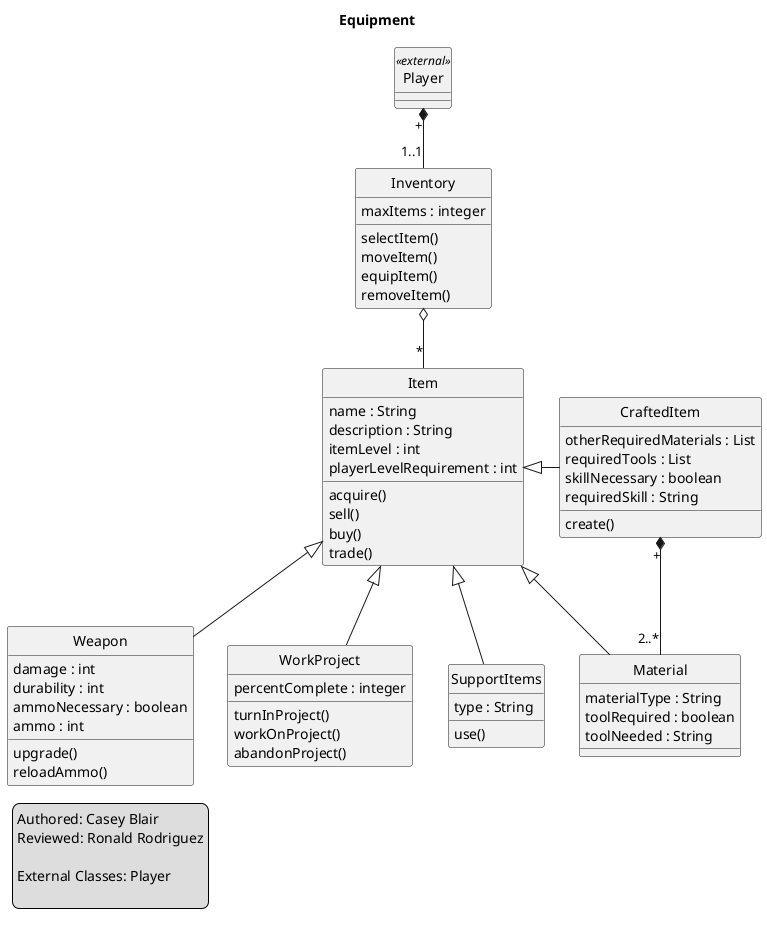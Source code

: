 @startuml
title Equipment
hide circles

legend left
	Authored: Casey Blair
	Reviewed: Ronald Rodriguez

	External Classes: Player

endlegend
class Player <<external>>

class Inventory {
selectItem()
moveItem()
equipItem()
removeItem()
maxItems : integer
}

class Item{
acquire()
sell()
buy()
trade()
name : String
description : String
itemLevel : int
playerLevelRequirement : int
}

class Weapon{
upgrade()
reloadAmmo()
damage : int
durability : int
ammoNecessary : boolean
ammo : int
}

class WorkProject{
turnInProject()
workOnProject()
abandonProject()
percentComplete : integer
}


class SupportItems{
type : String
use()
}

class CraftedItem{
create()
otherRequiredMaterials : List
requiredTools : List
skillNecessary : boolean
requiredSkill : String
}

class Material{
materialType : String
toolRequired : boolean
toolNeeded : String
}

Player "+" *-- "1..1" Inventory
Inventory o-- "*" Item
Item <|-- Weapon
Item <|-- WorkProject
Item <|-- SupportItems
Item  <|-right- CraftedItem
Item <|-down- Material
CraftedItem "+" *-- "2..*" Material


@enduml
